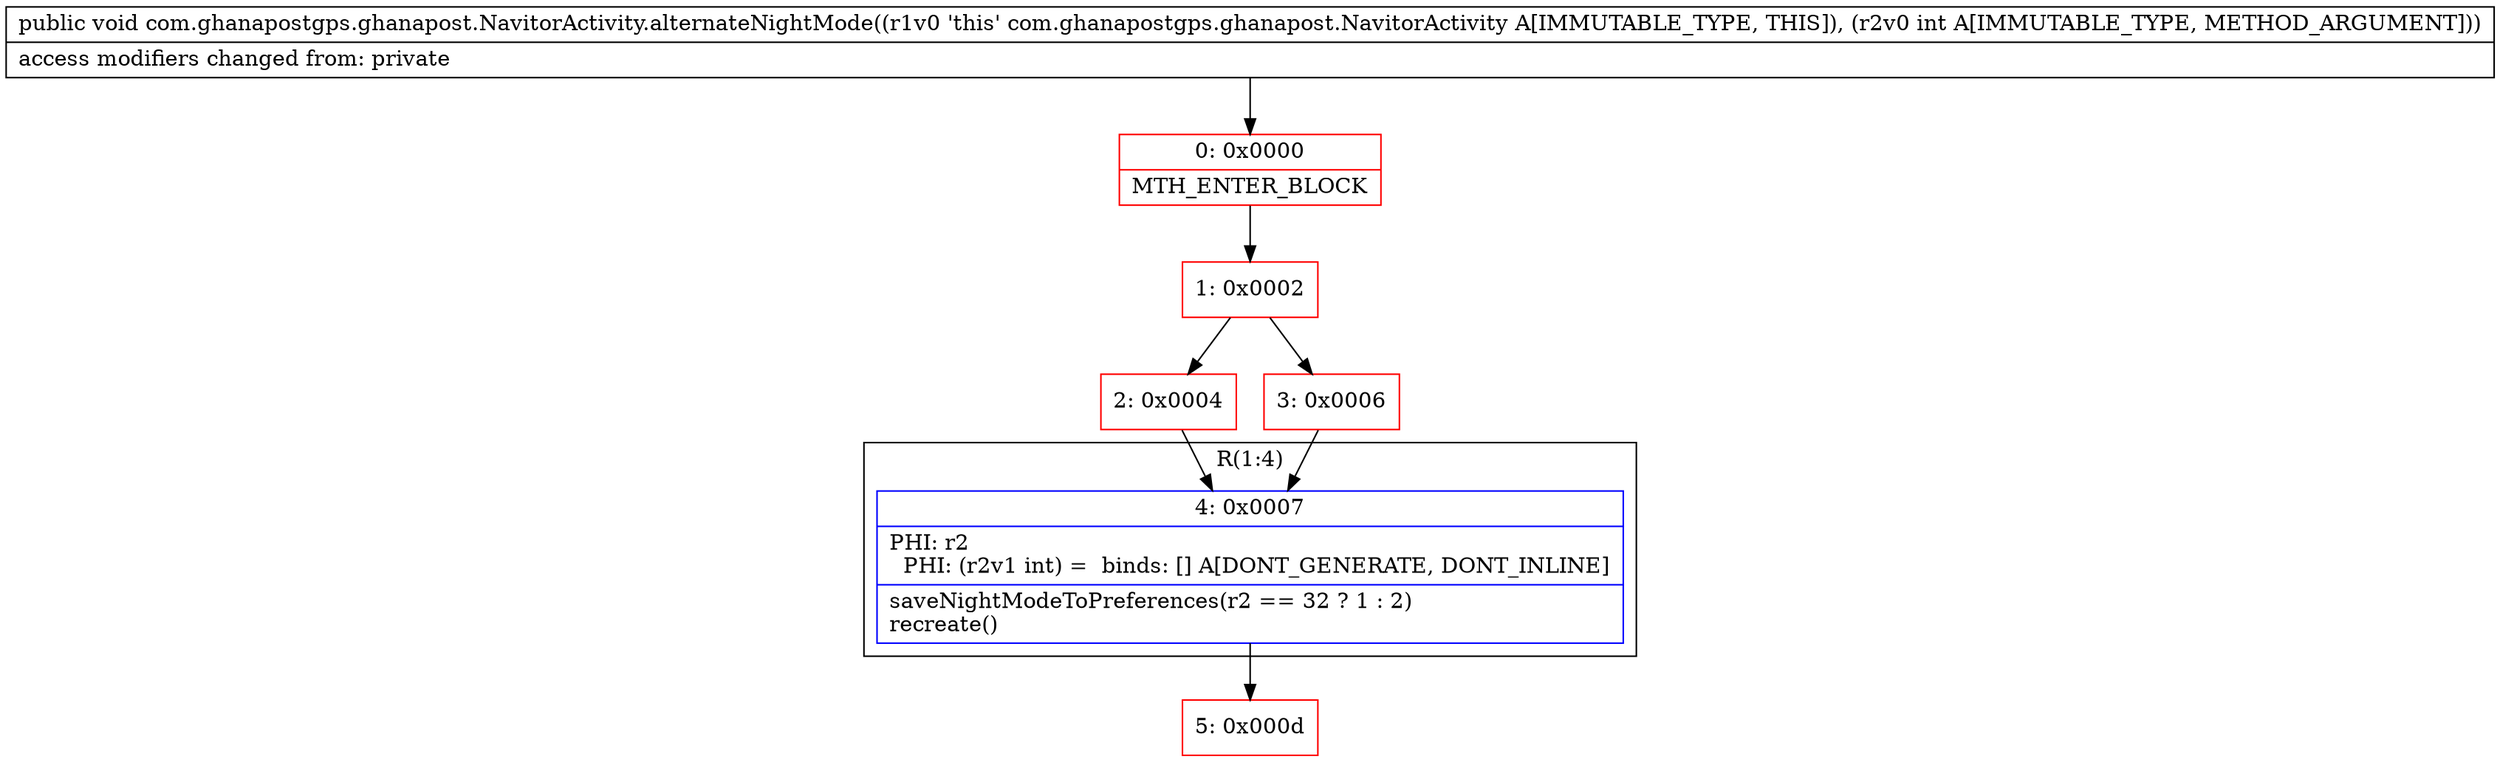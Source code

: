 digraph "CFG forcom.ghanapostgps.ghanapost.NavitorActivity.alternateNightMode(I)V" {
subgraph cluster_Region_509308768 {
label = "R(1:4)";
node [shape=record,color=blue];
Node_4 [shape=record,label="{4\:\ 0x0007|PHI: r2 \l  PHI: (r2v1 int) =  binds: [] A[DONT_GENERATE, DONT_INLINE]\l|saveNightModeToPreferences(r2 == 32 ? 1 : 2)\lrecreate()\l}"];
}
Node_0 [shape=record,color=red,label="{0\:\ 0x0000|MTH_ENTER_BLOCK\l}"];
Node_1 [shape=record,color=red,label="{1\:\ 0x0002}"];
Node_2 [shape=record,color=red,label="{2\:\ 0x0004}"];
Node_3 [shape=record,color=red,label="{3\:\ 0x0006}"];
Node_5 [shape=record,color=red,label="{5\:\ 0x000d}"];
MethodNode[shape=record,label="{public void com.ghanapostgps.ghanapost.NavitorActivity.alternateNightMode((r1v0 'this' com.ghanapostgps.ghanapost.NavitorActivity A[IMMUTABLE_TYPE, THIS]), (r2v0 int A[IMMUTABLE_TYPE, METHOD_ARGUMENT]))  | access modifiers changed from: private\l}"];
MethodNode -> Node_0;
Node_4 -> Node_5;
Node_0 -> Node_1;
Node_1 -> Node_2;
Node_1 -> Node_3;
Node_2 -> Node_4;
Node_3 -> Node_4;
}

